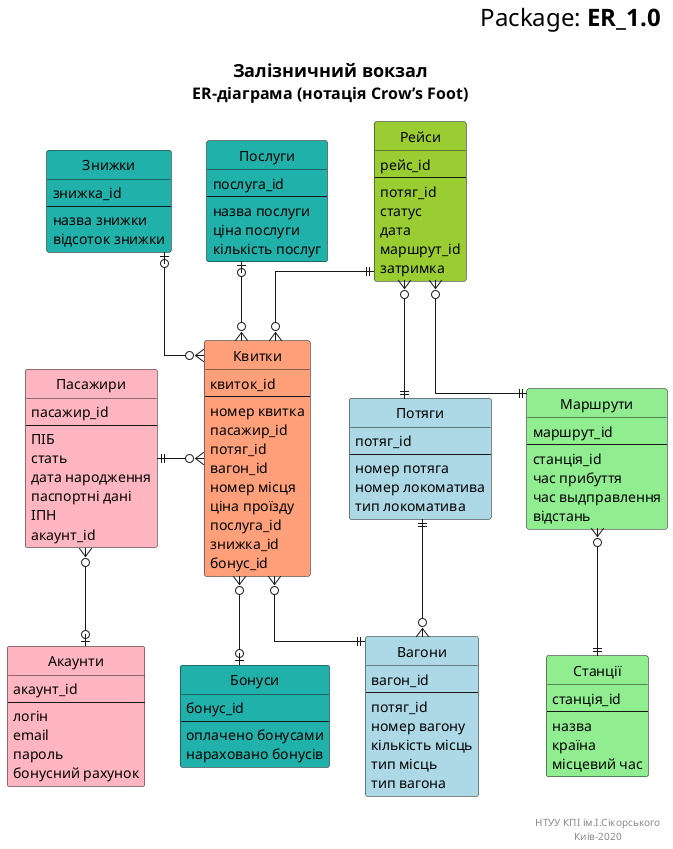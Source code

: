 @startuml ER_1

right header
<font size=24 color=black>Package: <b>ER_1.0

end header

title
<font size=18 color=black>Залiзничний вокзал
<font size=16 color=black>ER–діаграма (нотація Crow’s Foot)
end title
' hide the spot
hide circle

' avoid problems with angled crows feet
skinparam linetype ortho

entity "Пасажири" as   passengers #LightPink{
  пасажир_id 
  --
  ПІБ 
  стать 
  дата народження
  паспортнi данi
  IПН
  акаунт_id
}

entity "Акаунти" as accounts #LightPink{
  акаунт_id 
  --
  логiн
  email
  пароль
  бонусний рахунок
}

entity "Станції" as stations #LightGreen{
  станція_id 
  --
  назва
  країна
  місцевий час
}

entity "Потяги" as trains #LightBlue{
  потяг_id 
  --
  номер потяга
  номер локоматива
  тип локоматива
}

entity "Рейси" as flights #YellowGreen{
  рейс_id  
  --
  потяг_id
  статус
  дата
  маршрут_id
  затримка
}

entity "Маршрути" as routes #LightGreen{
  маршрут_id  
  --
  станцiя_id
  час прибуття
  час выдправлення
  вiдстань
}

entity "Вагони" as wagons #LightBlue{
  вагон_id  
  --
  потяг_id
  номер вагону
  кiлькiсть місць
  тип місць
  тип вагона
}

entity "Послуги" as services #LightSeaGreen {
  послуга_id  
  --
  назва послуги
  цiна послуги
  кількість послуг
}

entity "Знижки" as discounts #LightSeaGreen {
  знижка_id  
  --
  назва знижки 
  відсоток знижки
}

entity "Бонуси" as bonuses #LightSeaGreen {
  бонус_id  
  --
  оплачено бонусами
  нараховано бонусів
}
entity "Квитки" as tickets #LightSalmon {
  квиток_id  
  --
  номер квитка
  пасажир_id
  потяг_id  
  вагон_id  
  номер мiсця
  ціна проїзду  
  послуга_id
  знижка_id
  бонус_id
}
passengers }o--o| accounts
stations ||-u-o{ routes
trains ||--o{ wagons
flights }o--|| trains
flights }o--|| routes
flights ||--o{ tickets 
wagons ||-u-o{ tickets
tickets }o-u-o| services
tickets }o-u-o| discounts
tickets }o--o| bonuses
tickets }o-l-|| passengers




right footer

НТУУ КПІ ім.І.Сікорського
Киів-2020 
end footer
@enduml
